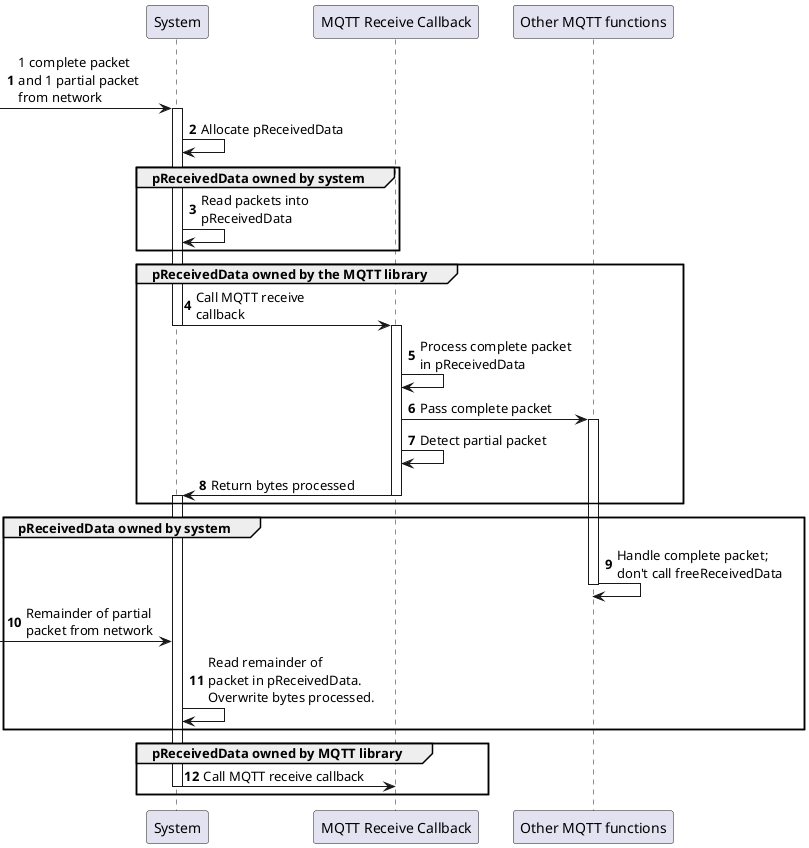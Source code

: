 @startuml
skinparam classFontSize 8
skinparam classFontName Helvetica
autonumber

participant "System" as system
participant "MQTT Receive Callback" as mqtt_receive
participant "Other MQTT functions" as mqtt_other

-> system: 1 complete packet\nand 1 partial packet\nfrom network
activate system
system -> system: Allocate pReceivedData
group pReceivedData owned by system
system -> system: Read packets into\npReceivedData
end

group pReceivedData owned by the MQTT library
system -> mqtt_receive: Call MQTT receive\ncallback
deactivate system

activate mqtt_receive
mqtt_receive -> mqtt_receive: Process complete packet\nin pReceivedData
mqtt_receive -> mqtt_other: Pass complete packet
activate mqtt_other
mqtt_receive -> mqtt_receive: Detect partial packet
mqtt_receive -> system: Return bytes processed
deactivate mqtt_receive
activate system
end
group pReceivedData owned by system
mqtt_other -> mqtt_other: Handle complete packet;\ndon't call freeReceivedData
deactivate mqtt_other
-> system: Remainder of partial\npacket from network
system -> system: Read remainder of\npacket in pReceivedData.\nOverwrite bytes processed.
end
group pReceivedData owned by MQTT library
system -> mqtt_receive: Call MQTT receive callback
deactivate system
end
@enduml
